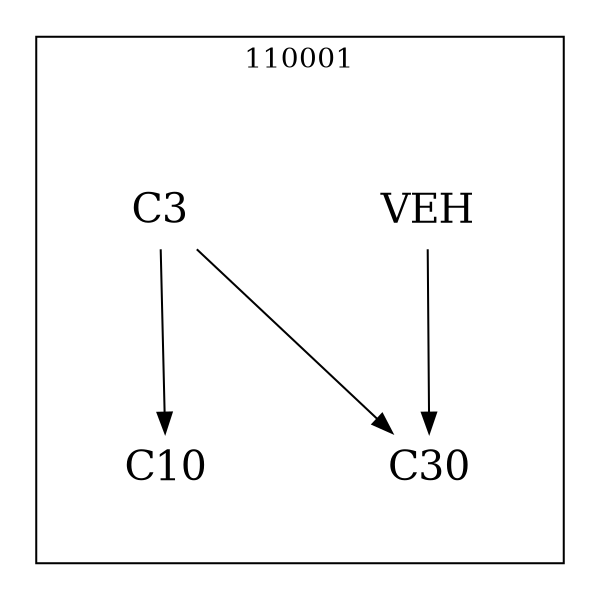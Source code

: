 strict digraph DAGS {
	size = "4,4!" ; ratio ="fill"; subgraph cluster_0{
			labeldoc = "t";
			label = "110001";node	[label= VEH, shape = plaintext, fontsize=20] VEH;node	[label= C3, shape = plaintext, fontsize=20] C3;node	[label= C10, shape = plaintext, fontsize=20] C10;node	[label= C30, shape = plaintext, fontsize=20] C30;
VEH->C30;
C3->C10;
C3->C30;
	}}